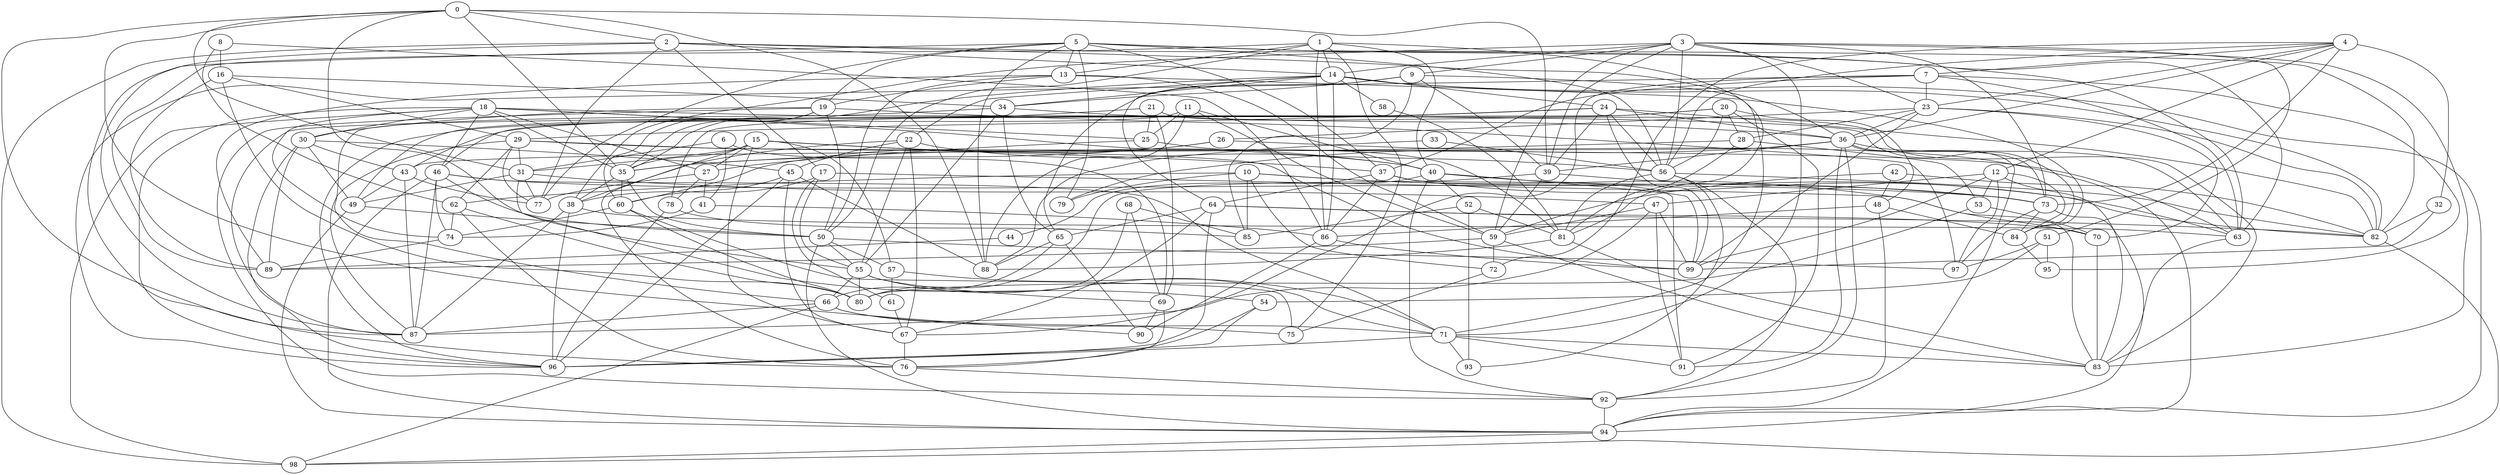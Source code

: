 strict graph "gnp_random_graph(100,0.06)" {
0;
1;
2;
3;
4;
5;
6;
7;
8;
9;
10;
11;
12;
13;
14;
15;
16;
17;
18;
19;
20;
21;
22;
23;
24;
25;
26;
27;
28;
29;
30;
31;
32;
33;
34;
35;
36;
37;
38;
39;
40;
41;
42;
43;
44;
45;
46;
47;
48;
49;
50;
51;
52;
53;
54;
55;
56;
57;
58;
59;
60;
61;
62;
63;
64;
65;
66;
67;
68;
69;
70;
71;
72;
73;
74;
75;
76;
77;
78;
79;
80;
81;
82;
83;
84;
85;
86;
87;
88;
89;
90;
91;
92;
93;
94;
95;
96;
97;
98;
99;
0 -- 2  [is_available=True, prob="0.139836227772"];
0 -- 35  [is_available=True, prob="0.217939404943"];
0 -- 39  [is_available=True, prob="0.374712019256"];
0 -- 55  [is_available=True, prob="1.0"];
0 -- 87  [is_available=True, prob="0.769491648734"];
0 -- 88  [is_available=True, prob="0.222406212395"];
0 -- 90  [is_available=True, prob="1.0"];
0 -- 31  [is_available=True, prob="0.730383454651"];
1 -- 40  [is_available=True, prob="0.447208002925"];
1 -- 75  [is_available=True, prob="1.0"];
1 -- 13  [is_available=True, prob="0.742236512361"];
1 -- 14  [is_available=True, prob="1.0"];
1 -- 81  [is_available=True, prob="0.287105617406"];
1 -- 50  [is_available=True, prob="1.0"];
1 -- 86  [is_available=True, prob="1.0"];
1 -- 89  [is_available=True, prob="0.998077535202"];
2 -- 98  [is_available=True, prob="1.0"];
2 -- 36  [is_available=True, prob="0.0472814491269"];
2 -- 77  [is_available=True, prob="0.715081477065"];
2 -- 14  [is_available=True, prob="0.193599056176"];
2 -- 17  [is_available=True, prob="0.765516889327"];
2 -- 87  [is_available=True, prob="0.944878559158"];
2 -- 63  [is_available=True, prob="0.250332665995"];
3 -- 83  [is_available=True, prob="1.0"];
3 -- 38  [is_available=True, prob="1.0"];
3 -- 39  [is_available=True, prob="0.257201223392"];
3 -- 9  [is_available=True, prob="1.0"];
3 -- 71  [is_available=True, prob="0.599194366981"];
3 -- 14  [is_available=True, prob="0.765311582059"];
3 -- 51  [is_available=True, prob="0.295899744503"];
3 -- 73  [is_available=True, prob="0.70309015413"];
3 -- 23  [is_available=True, prob="0.404737917472"];
3 -- 56  [is_available=True, prob="0.0375817760923"];
3 -- 59  [is_available=True, prob="0.125224823327"];
4 -- 32  [is_available=True, prob="0.470123450419"];
4 -- 36  [is_available=True, prob="0.664202215573"];
4 -- 7  [is_available=True, prob="0.682086534992"];
4 -- 72  [is_available=True, prob="0.976784756694"];
4 -- 73  [is_available=True, prob="0.918872252707"];
4 -- 12  [is_available=True, prob="0.712014343142"];
4 -- 23  [is_available=True, prob="0.383211061222"];
4 -- 56  [is_available=True, prob="0.893490848412"];
5 -- 37  [is_available=True, prob="0.0331056494013"];
5 -- 76  [is_available=True, prob="0.694009815177"];
5 -- 13  [is_available=True, prob="1.0"];
5 -- 77  [is_available=True, prob="0.229912020935"];
5 -- 88  [is_available=True, prob="0.0589285783944"];
5 -- 82  [is_available=True, prob="0.798586100668"];
5 -- 19  [is_available=True, prob="0.54698650461"];
5 -- 56  [is_available=True, prob="0.855794127265"];
5 -- 79  [is_available=True, prob="0.324095496075"];
5 -- 63  [is_available=True, prob="0.343369962567"];
6 -- 41  [is_available=True, prob="0.0691340462672"];
6 -- 69  [is_available=True, prob="0.753358121271"];
6 -- 31  [is_available=True, prob="0.741533651995"];
7 -- 96  [is_available=True, prob="1.0"];
7 -- 67  [is_available=True, prob="0.00478441746621"];
7 -- 37  [is_available=True, prob="0.683220461684"];
7 -- 23  [is_available=True, prob="0.228605251189"];
7 -- 63  [is_available=True, prob="0.737430133028"];
7 -- 95  [is_available=True, prob="0.933355136114"];
8 -- 16  [is_available=True, prob="0.588036542676"];
8 -- 86  [is_available=True, prob="0.116931754196"];
8 -- 62  [is_available=True, prob="0.478088259636"];
9 -- 65  [is_available=True, prob="0.717171888839"];
9 -- 34  [is_available=True, prob="0.558261512128"];
9 -- 71  [is_available=True, prob="1.0"];
9 -- 39  [is_available=True, prob="0.840245249398"];
9 -- 85  [is_available=True, prob="0.477135243412"];
10 -- 72  [is_available=True, prob="0.243336228324"];
10 -- 73  [is_available=True, prob="0.271723564648"];
10 -- 79  [is_available=True, prob="1.0"];
10 -- 83  [is_available=True, prob="0.538421790991"];
10 -- 85  [is_available=True, prob="0.765450329627"];
10 -- 62  [is_available=True, prob="0.194840294701"];
11 -- 40  [is_available=True, prob="0.234786423955"];
11 -- 25  [is_available=True, prob="0.192303604185"];
11 -- 59  [is_available=True, prob="0.958592806928"];
11 -- 46  [is_available=True, prob="0.886382493756"];
11 -- 88  [is_available=True, prob="0.0375399700761"];
12 -- 97  [is_available=True, prob="0.832495125038"];
12 -- 99  [is_available=True, prob="0.764427941775"];
12 -- 47  [is_available=True, prob="0.688706912243"];
12 -- 83  [is_available=True, prob="0.787899564239"];
12 -- 84  [is_available=True, prob="0.468853017309"];
12 -- 53  [is_available=True, prob="0.104617644583"];
13 -- 50  [is_available=True, prob="0.879441959623"];
13 -- 19  [is_available=True, prob="0.423727195243"];
13 -- 84  [is_available=True, prob="0.484022064696"];
13 -- 89  [is_available=True, prob="0.801431762707"];
13 -- 59  [is_available=True, prob="0.766671085581"];
14 -- 64  [is_available=True, prob="0.470452930981"];
14 -- 86  [is_available=True, prob="0.504642486909"];
14 -- 34  [is_available=True, prob="0.594288063573"];
14 -- 82  [is_available=True, prob="0.231224124896"];
14 -- 35  [is_available=True, prob="0.856935455331"];
14 -- 22  [is_available=True, prob="1.0"];
14 -- 24  [is_available=True, prob="1.0"];
14 -- 58  [is_available=True, prob="1.0"];
14 -- 94  [is_available=True, prob="1.0"];
15 -- 35  [is_available=True, prob="1.0"];
15 -- 37  [is_available=True, prob="0.976787854413"];
15 -- 40  [is_available=True, prob="1.0"];
15 -- 76  [is_available=True, prob="0.755924000316"];
15 -- 67  [is_available=True, prob="0.153690806161"];
15 -- 57  [is_available=True, prob="0.372749206496"];
15 -- 27  [is_available=True, prob="0.0198178613233"];
15 -- 31  [is_available=True, prob="0.671697326914"];
16 -- 80  [is_available=True, prob="1.0"];
16 -- 34  [is_available=True, prob="0.0283198883502"];
16 -- 29  [is_available=True, prob="0.396403243151"];
16 -- 89  [is_available=True, prob="1.0"];
17 -- 70  [is_available=True, prob="0.997717311915"];
17 -- 61  [is_available=True, prob="0.80730859862"];
17 -- 38  [is_available=True, prob="0.191132473428"];
17 -- 55  [is_available=True, prob="0.825661934543"];
18 -- 96  [is_available=True, prob="0.797001027258"];
18 -- 98  [is_available=True, prob="1.0"];
18 -- 35  [is_available=True, prob="0.960608094923"];
18 -- 74  [is_available=True, prob="0.930224613966"];
18 -- 46  [is_available=True, prob="1.0"];
18 -- 81  [is_available=True, prob="0.290773160978"];
18 -- 84  [is_available=True, prob="0.181857588292"];
18 -- 25  [is_available=True, prob="1.0"];
18 -- 27  [is_available=True, prob="1.0"];
18 -- 30  [is_available=True, prob="0.268340601254"];
19 -- 97  [is_available=True, prob="0.505905190512"];
19 -- 35  [is_available=True, prob="0.877132420395"];
19 -- 92  [is_available=True, prob="0.382838022301"];
19 -- 50  [is_available=True, prob="0.208649439414"];
19 -- 60  [is_available=True, prob="1.0"];
19 -- 30  [is_available=True, prob="0.28817185796"];
20 -- 43  [is_available=True, prob="0.899642365524"];
20 -- 48  [is_available=True, prob="0.875235389523"];
20 -- 87  [is_available=True, prob="0.992138390116"];
20 -- 56  [is_available=True, prob="0.466124338718"];
20 -- 91  [is_available=True, prob="0.271865124017"];
20 -- 28  [is_available=True, prob="0.868160162388"];
21 -- 25  [is_available=True, prob="0.131620335014"];
21 -- 83  [is_available=True, prob="0.870812083897"];
21 -- 69  [is_available=True, prob="0.940296383662"];
21 -- 49  [is_available=True, prob="1.0"];
22 -- 67  [is_available=True, prob="0.60199231022"];
22 -- 38  [is_available=True, prob="1.0"];
22 -- 40  [is_available=True, prob="0.715724158297"];
22 -- 45  [is_available=True, prob="0.904273036636"];
22 -- 55  [is_available=True, prob="1.0"];
23 -- 70  [is_available=True, prob="0.790990064432"];
23 -- 82  [is_available=True, prob="0.0499738434633"];
23 -- 99  [is_available=True, prob="0.488368786564"];
23 -- 36  [is_available=True, prob="0.608908640581"];
23 -- 26  [is_available=True, prob="0.691884083262"];
23 -- 28  [is_available=True, prob="0.955522309886"];
24 -- 96  [is_available=True, prob="0.968677968913"];
24 -- 99  [is_available=True, prob="0.441953000186"];
24 -- 36  [is_available=True, prob="1.0"];
24 -- 39  [is_available=True, prob="0.723467364017"];
24 -- 78  [is_available=True, prob="0.588870616624"];
24 -- 82  [is_available=True, prob="0.0563788829341"];
24 -- 56  [is_available=True, prob="0.952522471394"];
24 -- 29  [is_available=True, prob="0.979788229011"];
25 -- 27  [is_available=True, prob="0.599396532479"];
25 -- 56  [is_available=True, prob="0.983475378686"];
26 -- 35  [is_available=True, prob="0.797200901096"];
26 -- 60  [is_available=True, prob="0.240390147828"];
26 -- 94  [is_available=True, prob="1.0"];
27 -- 41  [is_available=True, prob="1.0"];
27 -- 77  [is_available=True, prob="0.0521907046998"];
27 -- 78  [is_available=True, prob="0.524195527588"];
28 -- 81  [is_available=True, prob="0.979703615516"];
28 -- 35  [is_available=True, prob="1.0"];
28 -- 53  [is_available=True, prob="0.864204330453"];
29 -- 99  [is_available=True, prob="0.344786802091"];
29 -- 77  [is_available=True, prob="0.825034991257"];
29 -- 87  [is_available=True, prob="0.942208295135"];
29 -- 31  [is_available=True, prob="1.0"];
29 -- 62  [is_available=True, prob="0.500535716718"];
29 -- 63  [is_available=True, prob="0.914832252609"];
30 -- 96  [is_available=True, prob="1.0"];
30 -- 43  [is_available=True, prob="1.0"];
30 -- 45  [is_available=True, prob="0.266831970204"];
30 -- 49  [is_available=True, prob="1.0"];
30 -- 89  [is_available=True, prob="0.548504681742"];
31 -- 77  [is_available=True, prob="0.962256633194"];
31 -- 47  [is_available=True, prob="0.523023476552"];
31 -- 49  [is_available=True, prob="1.0"];
31 -- 54  [is_available=True, prob="0.010301945891"];
32 -- 82  [is_available=True, prob="0.472551973587"];
32 -- 99  [is_available=True, prob="0.802758005901"];
33 -- 56  [is_available=True, prob="0.480753921106"];
33 -- 88  [is_available=True, prob="1.0"];
34 -- 65  [is_available=True, prob="0.061381558268"];
34 -- 66  [is_available=True, prob="0.651601581927"];
34 -- 36  [is_available=True, prob="0.395114101128"];
34 -- 55  [is_available=True, prob="0.966071105653"];
35 -- 38  [is_available=True, prob="1.0"];
35 -- 60  [is_available=True, prob="1.0"];
35 -- 50  [is_available=True, prob="0.911794650967"];
36 -- 39  [is_available=True, prob="0.0162791716677"];
36 -- 73  [is_available=True, prob="1.0"];
36 -- 43  [is_available=True, prob="0.25045161996"];
36 -- 79  [is_available=True, prob="1.0"];
36 -- 91  [is_available=True, prob="1.0"];
36 -- 92  [is_available=True, prob="1.0"];
36 -- 94  [is_available=True, prob="0.194820642001"];
36 -- 63  [is_available=True, prob="0.663654575236"];
37 -- 64  [is_available=True, prob="0.44913489265"];
37 -- 82  [is_available=True, prob="1.0"];
37 -- 86  [is_available=True, prob="0.75523303186"];
37 -- 91  [is_available=True, prob="0.857358717764"];
38 -- 96  [is_available=True, prob="1.0"];
38 -- 87  [is_available=True, prob="0.0773350144618"];
38 -- 63  [is_available=True, prob="0.275544772746"];
39 -- 80  [is_available=True, prob="0.127733942341"];
39 -- 73  [is_available=True, prob="1.0"];
39 -- 59  [is_available=True, prob="0.185945385178"];
40 -- 99  [is_available=True, prob="0.541597444651"];
40 -- 44  [is_available=True, prob="0.650618662287"];
40 -- 52  [is_available=True, prob="0.33135565077"];
40 -- 92  [is_available=True, prob="0.772121068053"];
40 -- 63  [is_available=True, prob="0.231148853479"];
41 -- 74  [is_available=True, prob="0.0902233514728"];
41 -- 86  [is_available=True, prob="0.0237399012947"];
42 -- 48  [is_available=True, prob="1.0"];
42 -- 82  [is_available=True, prob="1.0"];
42 -- 59  [is_available=True, prob="0.693625201127"];
43 -- 77  [is_available=True, prob="0.1207214771"];
43 -- 49  [is_available=True, prob="0.539815080086"];
43 -- 87  [is_available=True, prob="0.877043789283"];
44 -- 89  [is_available=True, prob="0.395447063654"];
45 -- 96  [is_available=True, prob="1.0"];
45 -- 67  [is_available=True, prob="1.0"];
45 -- 88  [is_available=True, prob="1.0"];
45 -- 60  [is_available=True, prob="0.889699965662"];
46 -- 71  [is_available=True, prob="1.0"];
46 -- 73  [is_available=True, prob="0.275801603707"];
46 -- 74  [is_available=True, prob="0.0965802156804"];
46 -- 50  [is_available=True, prob="0.573523348653"];
46 -- 87  [is_available=True, prob="0.728506884602"];
46 -- 94  [is_available=True, prob="0.420649233202"];
47 -- 99  [is_available=True, prob="1.0"];
47 -- 59  [is_available=True, prob="0.185227497627"];
47 -- 87  [is_available=True, prob="0.113184359966"];
47 -- 91  [is_available=True, prob="0.407281493112"];
48 -- 92  [is_available=True, prob="0.560506694743"];
48 -- 84  [is_available=True, prob="1.0"];
48 -- 86  [is_available=True, prob="1.0"];
49 -- 50  [is_available=True, prob="1.0"];
49 -- 94  [is_available=True, prob="0.142439201695"];
50 -- 97  [is_available=True, prob="0.0951855089865"];
50 -- 55  [is_available=True, prob="1.0"];
50 -- 57  [is_available=True, prob="0.93802939925"];
50 -- 94  [is_available=True, prob="1.0"];
51 -- 97  [is_available=True, prob="0.937877760797"];
51 -- 54  [is_available=True, prob="1.0"];
51 -- 95  [is_available=True, prob="0.378776265124"];
52 -- 81  [is_available=True, prob="1.0"];
52 -- 85  [is_available=True, prob="0.0681984761274"];
52 -- 93  [is_available=True, prob="0.667562914373"];
53 -- 80  [is_available=True, prob="1.0"];
53 -- 70  [is_available=True, prob="0.632452876214"];
54 -- 96  [is_available=True, prob="1.0"];
54 -- 76  [is_available=True, prob="0.142305776769"];
55 -- 69  [is_available=True, prob="1.0"];
55 -- 71  [is_available=True, prob="0.579244269776"];
55 -- 66  [is_available=True, prob="0.631377768704"];
55 -- 80  [is_available=True, prob="0.351574062051"];
56 -- 81  [is_available=True, prob="0.869056390447"];
56 -- 82  [is_available=True, prob="1.0"];
56 -- 92  [is_available=True, prob="0.600233873803"];
56 -- 93  [is_available=True, prob="0.239465642672"];
57 -- 71  [is_available=True, prob="1.0"];
57 -- 61  [is_available=True, prob="0.273465563493"];
58 -- 81  [is_available=True, prob="1.0"];
59 -- 72  [is_available=True, prob="0.466770538052"];
59 -- 83  [is_available=True, prob="0.465358977339"];
59 -- 89  [is_available=True, prob="1.0"];
60 -- 74  [is_available=True, prob="0.474914450156"];
60 -- 75  [is_available=True, prob="0.433735713298"];
60 -- 80  [is_available=True, prob="0.317623375484"];
61 -- 67  [is_available=True, prob="0.945289480845"];
62 -- 76  [is_available=True, prob="0.403353621611"];
62 -- 80  [is_available=True, prob="0.00284908756155"];
62 -- 74  [is_available=True, prob="0.904856902464"];
63 -- 83  [is_available=True, prob="0.239561531631"];
64 -- 96  [is_available=True, prob="1.0"];
64 -- 65  [is_available=True, prob="0.243129434877"];
64 -- 67  [is_available=True, prob="0.320676874404"];
64 -- 70  [is_available=True, prob="1.0"];
64 -- 82  [is_available=True, prob="1.0"];
65 -- 66  [is_available=True, prob="0.420920548132"];
65 -- 88  [is_available=True, prob="1.0"];
65 -- 90  [is_available=True, prob="0.19582456725"];
66 -- 71  [is_available=True, prob="1.0"];
66 -- 75  [is_available=True, prob="0.551207471514"];
66 -- 98  [is_available=True, prob="1.0"];
66 -- 87  [is_available=True, prob="0.623911427444"];
67 -- 76  [is_available=True, prob="0.484096533237"];
68 -- 80  [is_available=True, prob="0.226552361284"];
68 -- 69  [is_available=True, prob="1.0"];
68 -- 85  [is_available=True, prob="0.777312280299"];
69 -- 76  [is_available=True, prob="0.781914936747"];
69 -- 90  [is_available=True, prob="0.387220602791"];
70 -- 83  [is_available=True, prob="0.840607527054"];
71 -- 96  [is_available=True, prob="0.979177476563"];
71 -- 83  [is_available=True, prob="0.450893487896"];
71 -- 91  [is_available=True, prob="0.712032731194"];
71 -- 93  [is_available=True, prob="0.438167586249"];
72 -- 75  [is_available=True, prob="1.0"];
73 -- 97  [is_available=True, prob="0.465437109482"];
73 -- 84  [is_available=True, prob="0.755168502452"];
73 -- 94  [is_available=True, prob="0.802107323511"];
74 -- 89  [is_available=True, prob="1.0"];
76 -- 92  [is_available=True, prob="1.0"];
78 -- 96  [is_available=True, prob="1.0"];
78 -- 85  [is_available=True, prob="1.0"];
81 -- 88  [is_available=True, prob="1.0"];
81 -- 83  [is_available=True, prob="1.0"];
82 -- 98  [is_available=True, prob="0.00496849913864"];
84 -- 95  [is_available=True, prob="0.492139705533"];
86 -- 99  [is_available=True, prob="0.966712284706"];
86 -- 90  [is_available=True, prob="0.364882113973"];
92 -- 94  [is_available=True, prob="1.0"];
94 -- 98  [is_available=True, prob="1.0"];
}

